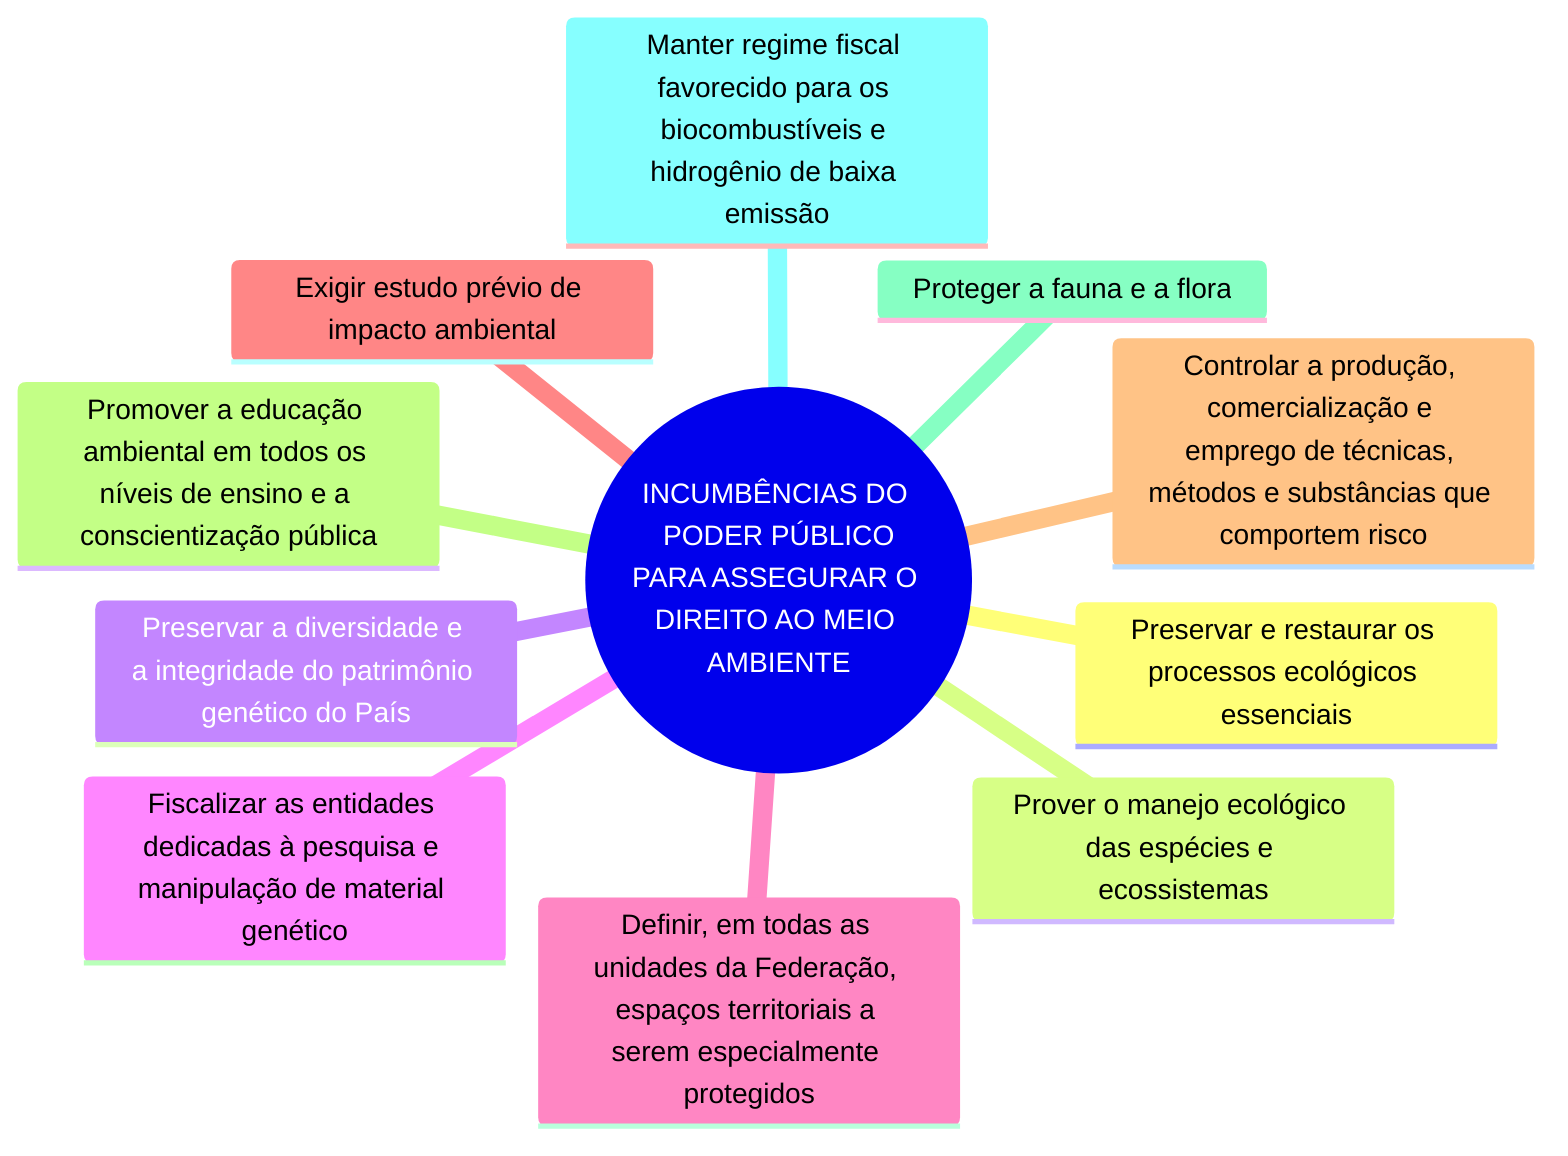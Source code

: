 mindmap
  root((INCUMBÊNCIAS DO PODER PÚBLICO<br>PARA ASSEGURAR O DIREITO AO MEIO AMBIENTE))
    Preservar e restaurar os processos ecológicos essenciais
    Prover o manejo ecológico das espécies e ecossistemas
    Preservar a diversidade e a integridade do patrimônio genético do País
    Fiscalizar as entidades dedicadas à pesquisa e manipulação de material genético
    Definir, em todas as unidades da Federação, espaços territoriais a serem especialmente protegidos
    Exigir estudo prévio de impacto ambiental
    Controlar a produção, comercialização e emprego de técnicas, métodos e substâncias que comportem risco
    Promover a educação ambiental em todos os níveis de ensino e a conscientização pública
    Proteger a fauna e a flora
    Manter regime fiscal favorecido para os biocombustíveis e hidrogênio de baixa emissão